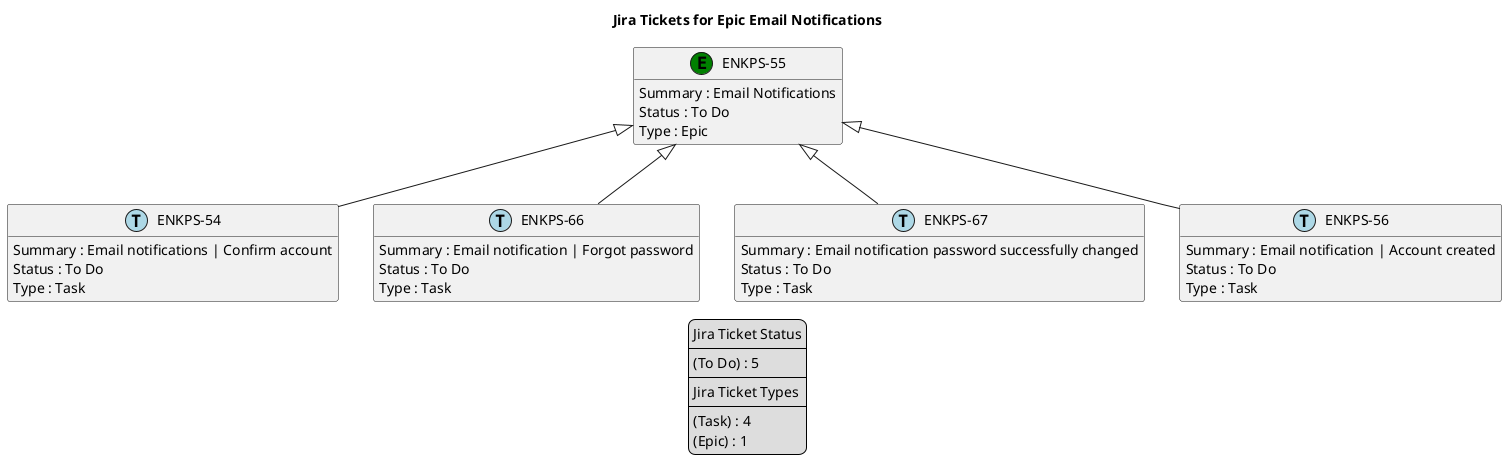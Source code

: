 @startuml
'https://plantuml.com/class-diagram

' GENERATE CLASS DIAGRAM ===========
' Generated at    : Tue May 14 15:57:50 CEST 2024

title Jira Tickets for Epic Email Notifications
hide empty members

legend
Jira Ticket Status
----
(To Do) : 5
----
Jira Ticket Types
----
(Task) : 4
(Epic) : 1
end legend


' Tickets =======
class "ENKPS-54" << (T,lightblue) >> {
  Summary : Email notifications | Confirm account
  Status : To Do
  Type : Task
}

class "ENKPS-55" << (E,green) >> {
  Summary : Email Notifications
  Status : To Do
  Type : Epic
}

class "ENKPS-66" << (T,lightblue) >> {
  Summary : Email notification | Forgot password
  Status : To Do
  Type : Task
}

class "ENKPS-67" << (T,lightblue) >> {
  Summary : Email notification password successfully changed
  Status : To Do
  Type : Task
}

class "ENKPS-56" << (T,lightblue) >> {
  Summary : Email notification | Account created
  Status : To Do
  Type : Task
}



' Links =======

' Parents =======
"ENKPS-55" <|-- "ENKPS-54"
"ENKPS-55" <|-- "ENKPS-66"
"ENKPS-55" <|-- "ENKPS-67"
"ENKPS-55" <|-- "ENKPS-56"



@enduml
